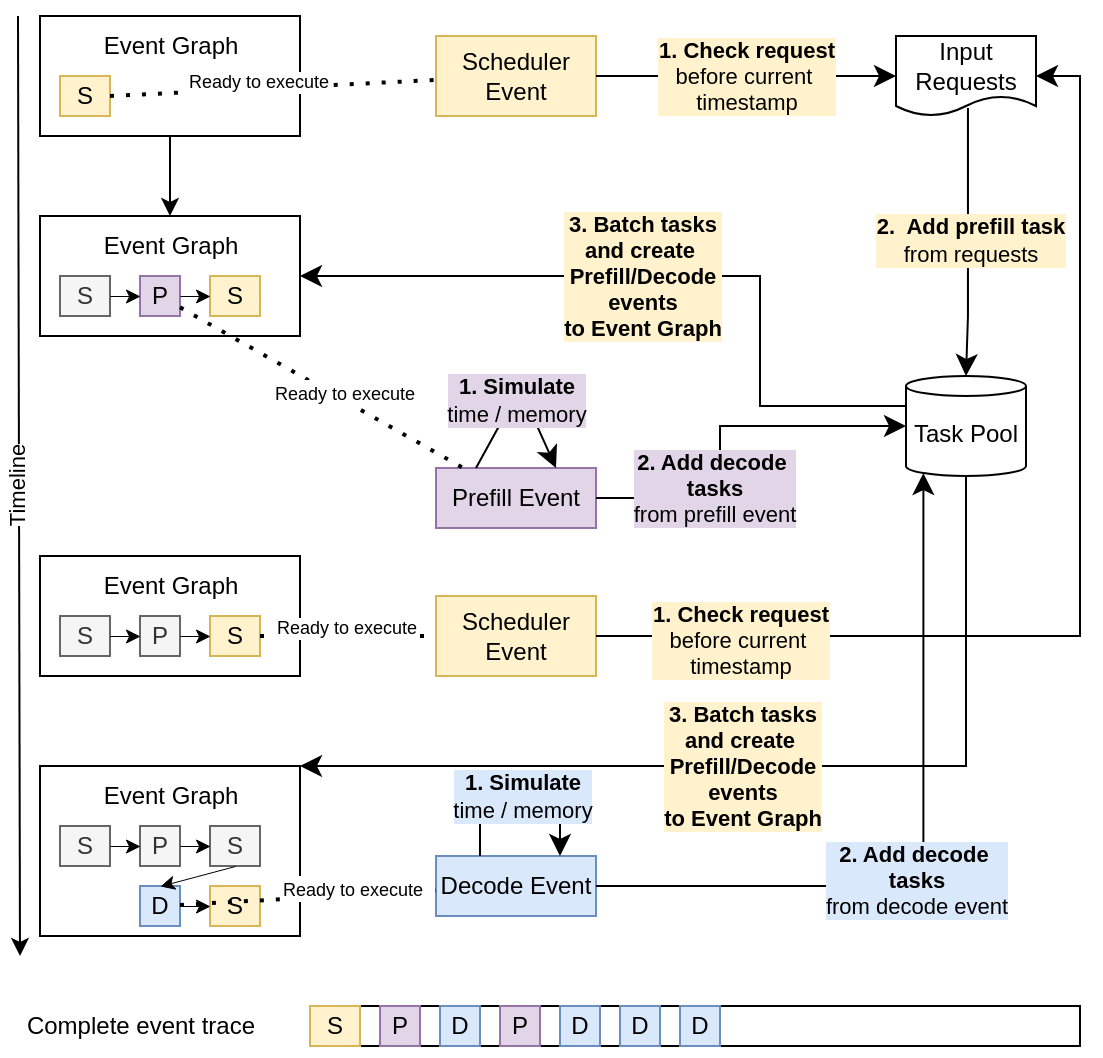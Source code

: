 <mxfile>
    <diagram id="5hCwmCQ1yURicK9kzqUY" name="第 1 页">
        <mxGraphModel dx="3225" dy="1046" grid="1" gridSize="10" guides="1" tooltips="1" connect="1" arrows="1" fold="1" page="1" pageScale="1" pageWidth="827" pageHeight="1169" math="0" shadow="0">
            <root>
                <mxCell id="0"/>
                <mxCell id="1" parent="0"/>
                <mxCell id="47" style="edgeStyle=none;html=1;exitX=0.5;exitY=1;exitDx=0;exitDy=0;" edge="1" parent="1" source="27" target="34">
                    <mxGeometry relative="1" as="geometry"/>
                </mxCell>
                <mxCell id="27" value="" style="rounded=0;whiteSpace=wrap;html=1;" vertex="1" parent="1">
                    <mxGeometry x="-220" y="150" width="130" height="60" as="geometry"/>
                </mxCell>
                <mxCell id="2" value="Decode Event" style="rounded=0;whiteSpace=wrap;html=1;fillColor=#dae8fc;strokeColor=#6c8ebf;" vertex="1" parent="1">
                    <mxGeometry x="-22" y="570" width="80" height="30" as="geometry"/>
                </mxCell>
                <mxCell id="3" value="Prefill Event" style="rounded=0;whiteSpace=wrap;html=1;fillColor=#e1d5e7;strokeColor=#9673a6;" vertex="1" parent="1">
                    <mxGeometry x="-22" y="376" width="80" height="30" as="geometry"/>
                </mxCell>
                <mxCell id="5" value="Scheduler&lt;div&gt;Event&lt;/div&gt;" style="rounded=0;whiteSpace=wrap;html=1;fillColor=#fff2cc;strokeColor=#d6b656;" vertex="1" parent="1">
                    <mxGeometry x="-22" y="160" width="80" height="40" as="geometry"/>
                </mxCell>
                <mxCell id="6" value="Input Requests" style="shape=document;whiteSpace=wrap;html=1;boundedLbl=1;size=0.25;" vertex="1" parent="1">
                    <mxGeometry x="208" y="160" width="70" height="40" as="geometry"/>
                </mxCell>
                <mxCell id="7" value="Task Pool" style="shape=cylinder3;whiteSpace=wrap;html=1;boundedLbl=1;backgroundOutline=1;size=5;" vertex="1" parent="1">
                    <mxGeometry x="213" y="330" width="60" height="50" as="geometry"/>
                </mxCell>
                <mxCell id="8" value="" style="rounded=0;whiteSpace=wrap;html=1;" vertex="1" parent="1">
                    <mxGeometry x="-85" y="645" width="385" height="20" as="geometry"/>
                </mxCell>
                <mxCell id="9" value="S" style="rounded=0;whiteSpace=wrap;html=1;fillColor=#fff2cc;strokeColor=#d6b656;" vertex="1" parent="1">
                    <mxGeometry x="-85" y="645" width="25" height="20" as="geometry"/>
                </mxCell>
                <mxCell id="10" value="P" style="rounded=0;whiteSpace=wrap;html=1;fillColor=#e1d5e7;strokeColor=#9673a6;" vertex="1" parent="1">
                    <mxGeometry x="-50" y="645" width="20" height="20" as="geometry"/>
                </mxCell>
                <mxCell id="11" value="D" style="rounded=0;whiteSpace=wrap;html=1;fillColor=#dae8fc;strokeColor=#6c8ebf;" vertex="1" parent="1">
                    <mxGeometry x="-20" y="645" width="20" height="20" as="geometry"/>
                </mxCell>
                <mxCell id="12" value="P" style="rounded=0;whiteSpace=wrap;html=1;fillColor=#e1d5e7;strokeColor=#9673a6;" vertex="1" parent="1">
                    <mxGeometry x="10" y="645" width="20" height="20" as="geometry"/>
                </mxCell>
                <mxCell id="13" value="D" style="rounded=0;whiteSpace=wrap;html=1;fillColor=#dae8fc;strokeColor=#6c8ebf;" vertex="1" parent="1">
                    <mxGeometry x="100" y="645" width="20" height="20" as="geometry"/>
                </mxCell>
                <mxCell id="14" value="D" style="rounded=0;whiteSpace=wrap;html=1;fillColor=#dae8fc;strokeColor=#6c8ebf;" vertex="1" parent="1">
                    <mxGeometry x="70" y="645" width="20" height="20" as="geometry"/>
                </mxCell>
                <mxCell id="15" value="D" style="rounded=0;whiteSpace=wrap;html=1;fillColor=#dae8fc;strokeColor=#6c8ebf;" vertex="1" parent="1">
                    <mxGeometry x="40" y="645" width="20" height="20" as="geometry"/>
                </mxCell>
                <mxCell id="17" value="" style="edgeStyle=elbowEdgeStyle;elbow=horizontal;endArrow=classic;html=1;curved=0;rounded=0;endSize=8;startSize=8;exitX=1;exitY=0.5;exitDx=0;exitDy=0;entryX=0;entryY=0.5;entryDx=0;entryDy=0;" edge="1" parent="1" source="5" target="6">
                    <mxGeometry width="50" height="50" relative="1" as="geometry">
                        <mxPoint x="448" y="340" as="sourcePoint"/>
                        <mxPoint x="498" y="290" as="targetPoint"/>
                        <Array as="points">
                            <mxPoint x="98" y="170"/>
                        </Array>
                    </mxGeometry>
                </mxCell>
                <mxCell id="18" value="&lt;b&gt;1. Check request&lt;/b&gt;&lt;div&gt;before current&amp;nbsp;&lt;/div&gt;&lt;div&gt;timestamp&lt;/div&gt;" style="edgeLabel;html=1;align=center;verticalAlign=middle;resizable=0;points=[];labelBackgroundColor=light-dark(#fff2cc, #ededed);" vertex="1" connectable="0" parent="17">
                    <mxGeometry x="0.085" y="1" relative="1" as="geometry">
                        <mxPoint x="-7" y="1" as="offset"/>
                    </mxGeometry>
                </mxCell>
                <mxCell id="20" value="" style="edgeStyle=elbowEdgeStyle;elbow=vertical;endArrow=classic;html=1;curved=0;rounded=0;endSize=8;startSize=8;exitX=0.514;exitY=0.9;exitDx=0;exitDy=0;entryX=0.5;entryY=0;entryDx=0;entryDy=0;entryPerimeter=0;exitPerimeter=0;" edge="1" parent="1" source="6" target="7">
                    <mxGeometry width="50" height="50" relative="1" as="geometry">
                        <mxPoint x="213" y="470" as="sourcePoint"/>
                        <mxPoint x="218" y="270" as="targetPoint"/>
                        <Array as="points">
                            <mxPoint x="248" y="300"/>
                        </Array>
                    </mxGeometry>
                </mxCell>
                <mxCell id="21" value="&lt;b&gt;2.&amp;nbsp; Add prefill task&lt;/b&gt;&lt;div&gt;from requests&lt;/div&gt;" style="edgeLabel;html=1;align=center;verticalAlign=middle;resizable=0;points=[];labelBackgroundColor=light-dark(#fff2cc, #ededed);" vertex="1" connectable="0" parent="20">
                    <mxGeometry x="0.085" y="1" relative="1" as="geometry">
                        <mxPoint y="-7" as="offset"/>
                    </mxGeometry>
                </mxCell>
                <mxCell id="22" value="" style="edgeStyle=elbowEdgeStyle;elbow=horizontal;endArrow=classic;html=1;curved=0;rounded=0;endSize=8;startSize=8;exitX=0;exitY=0;exitDx=0;exitDy=15;exitPerimeter=0;" edge="1" parent="1" source="7">
                    <mxGeometry width="50" height="50" relative="1" as="geometry">
                        <mxPoint x="115" y="380" as="sourcePoint"/>
                        <mxPoint x="-90" y="280" as="targetPoint"/>
                        <Array as="points">
                            <mxPoint x="140" y="330"/>
                        </Array>
                    </mxGeometry>
                </mxCell>
                <mxCell id="23" value="&lt;b&gt;3. Batch tasks&lt;/b&gt;&lt;div&gt;&lt;b&gt;and create&amp;nbsp;&lt;/b&gt;&lt;/div&gt;&lt;div&gt;&lt;b&gt;Prefill/Decode&lt;/b&gt;&lt;/div&gt;&lt;div&gt;&lt;b&gt;events&lt;/b&gt;&lt;/div&gt;&lt;div&gt;&lt;b&gt;to Event Graph&lt;/b&gt;&lt;/div&gt;" style="edgeLabel;html=1;align=center;verticalAlign=middle;resizable=0;points=[];labelBackgroundColor=light-dark(#fff2cc, #ededed);" vertex="1" connectable="0" parent="22">
                    <mxGeometry x="0.085" y="1" relative="1" as="geometry">
                        <mxPoint x="2" y="-1" as="offset"/>
                    </mxGeometry>
                </mxCell>
                <mxCell id="24" value="Complete event trace" style="text;html=1;align=center;verticalAlign=middle;resizable=0;points=[];autosize=1;strokeColor=none;fillColor=none;" vertex="1" parent="1">
                    <mxGeometry x="-240" y="640" width="140" height="30" as="geometry"/>
                </mxCell>
                <mxCell id="25" value="S" style="rounded=0;whiteSpace=wrap;html=1;fillColor=#fff2cc;strokeColor=#d6b656;" vertex="1" parent="1">
                    <mxGeometry x="-210" y="180" width="25" height="20" as="geometry"/>
                </mxCell>
                <mxCell id="29" value="Event Graph" style="text;html=1;align=center;verticalAlign=middle;resizable=0;points=[];autosize=1;strokeColor=none;fillColor=none;" vertex="1" parent="1">
                    <mxGeometry x="-200" y="150" width="90" height="30" as="geometry"/>
                </mxCell>
                <mxCell id="30" value="" style="endArrow=none;dashed=1;html=1;dashPattern=1 3;strokeWidth=2;exitX=1;exitY=0.5;exitDx=0;exitDy=0;" edge="1" parent="1" source="25" target="5">
                    <mxGeometry width="50" height="50" relative="1" as="geometry">
                        <mxPoint x="340" y="340" as="sourcePoint"/>
                        <mxPoint x="390" y="290" as="targetPoint"/>
                    </mxGeometry>
                </mxCell>
                <mxCell id="44" value="Ready to execute" style="edgeLabel;html=1;align=center;verticalAlign=middle;resizable=0;points=[];fontSize=9;" vertex="1" connectable="0" parent="30">
                    <mxGeometry x="-0.185" relative="1" as="geometry">
                        <mxPoint x="7" y="-4" as="offset"/>
                    </mxGeometry>
                </mxCell>
                <mxCell id="34" value="" style="rounded=0;whiteSpace=wrap;html=1;" vertex="1" parent="1">
                    <mxGeometry x="-220" y="250" width="130" height="60" as="geometry"/>
                </mxCell>
                <mxCell id="35" value="S" style="rounded=0;whiteSpace=wrap;html=1;fillColor=#f5f5f5;strokeColor=#666666;fontColor=#333333;" vertex="1" parent="1">
                    <mxGeometry x="-210" y="280" width="25" height="20" as="geometry"/>
                </mxCell>
                <mxCell id="36" value="Event Graph" style="text;html=1;align=center;verticalAlign=middle;resizable=0;points=[];autosize=1;strokeColor=none;fillColor=none;" vertex="1" parent="1">
                    <mxGeometry x="-200" y="250" width="90" height="30" as="geometry"/>
                </mxCell>
                <mxCell id="38" value="P" style="rounded=0;whiteSpace=wrap;html=1;fillColor=#e1d5e7;strokeColor=#9673a6;" vertex="1" parent="1">
                    <mxGeometry x="-170" y="280" width="20" height="20" as="geometry"/>
                </mxCell>
                <mxCell id="39" value="S" style="rounded=0;whiteSpace=wrap;html=1;fillColor=#fff2cc;strokeColor=#d6b656;" vertex="1" parent="1">
                    <mxGeometry x="-135" y="280" width="25" height="20" as="geometry"/>
                </mxCell>
                <mxCell id="40" value="" style="endArrow=classic;html=1;exitX=1;exitY=0.5;exitDx=0;exitDy=0;strokeWidth=0.5;" edge="1" parent="1" source="35">
                    <mxGeometry width="50" height="50" relative="1" as="geometry">
                        <mxPoint x="220" y="340" as="sourcePoint"/>
                        <mxPoint x="-170" y="290" as="targetPoint"/>
                        <Array as="points"/>
                    </mxGeometry>
                </mxCell>
                <mxCell id="41" value="" style="endArrow=classic;html=1;exitX=1;exitY=0.5;exitDx=0;exitDy=0;strokeWidth=0.5;entryX=0;entryY=0.5;entryDx=0;entryDy=0;" edge="1" parent="1" source="38" target="39">
                    <mxGeometry width="50" height="50" relative="1" as="geometry">
                        <mxPoint x="-175" y="300" as="sourcePoint"/>
                        <mxPoint x="-160" y="300" as="targetPoint"/>
                        <Array as="points"/>
                    </mxGeometry>
                </mxCell>
                <mxCell id="43" value="" style="endArrow=none;dashed=1;html=1;dashPattern=1 3;strokeWidth=2;" edge="1" parent="1" source="38" target="3">
                    <mxGeometry width="50" height="50" relative="1" as="geometry">
                        <mxPoint x="-175" y="200" as="sourcePoint"/>
                        <mxPoint x="-70" y="193" as="targetPoint"/>
                    </mxGeometry>
                </mxCell>
                <mxCell id="45" value="&lt;span style=&quot;color: rgb(0, 0, 0); font-size: 9px;&quot;&gt;Ready to execute&lt;/span&gt;" style="edgeLabel;html=1;align=center;verticalAlign=middle;resizable=0;points=[];" vertex="1" connectable="0" parent="43">
                    <mxGeometry x="0.122" y="4" relative="1" as="geometry">
                        <mxPoint as="offset"/>
                    </mxGeometry>
                </mxCell>
                <mxCell id="48" value="" style="edgeStyle=none;orthogonalLoop=1;jettySize=auto;html=1;" edge="1" parent="1">
                    <mxGeometry width="100" relative="1" as="geometry">
                        <mxPoint x="-231" y="150" as="sourcePoint"/>
                        <mxPoint x="-230" y="620" as="targetPoint"/>
                        <Array as="points"/>
                    </mxGeometry>
                </mxCell>
                <mxCell id="49" value="Timeline" style="edgeLabel;html=1;align=center;verticalAlign=middle;resizable=0;points=[];rotation=-90;" vertex="1" connectable="0" parent="48">
                    <mxGeometry x="0.002" y="-1" relative="1" as="geometry">
                        <mxPoint as="offset"/>
                    </mxGeometry>
                </mxCell>
                <mxCell id="50" value="" style="edgeStyle=elbowEdgeStyle;elbow=horizontal;endArrow=classic;html=1;curved=0;rounded=0;endSize=8;startSize=8;entryX=0;entryY=0.5;entryDx=0;entryDy=0;entryPerimeter=0;exitX=1;exitY=0.5;exitDx=0;exitDy=0;" edge="1" parent="1" source="3" target="7">
                    <mxGeometry width="50" height="50" relative="1" as="geometry">
                        <mxPoint x="60" y="385" as="sourcePoint"/>
                        <mxPoint x="-80" y="290" as="targetPoint"/>
                        <Array as="points">
                            <mxPoint x="120" y="380"/>
                        </Array>
                    </mxGeometry>
                </mxCell>
                <mxCell id="51" value="&lt;b&gt;2. Add decode&amp;nbsp;&lt;/b&gt;&lt;div&gt;&lt;b&gt;tasks&lt;/b&gt;&lt;/div&gt;&lt;div&gt;from prefill event&lt;/div&gt;" style="edgeLabel;html=1;align=center;verticalAlign=middle;resizable=0;points=[];labelBackgroundColor=light-dark(#e1d5e7, #ededed);" vertex="1" connectable="0" parent="50">
                    <mxGeometry x="0.085" y="1" relative="1" as="geometry">
                        <mxPoint x="-9" y="32" as="offset"/>
                    </mxGeometry>
                </mxCell>
                <mxCell id="52" value="" style="rounded=0;whiteSpace=wrap;html=1;" vertex="1" parent="1">
                    <mxGeometry x="-220" y="420" width="130" height="60" as="geometry"/>
                </mxCell>
                <mxCell id="53" value="S" style="rounded=0;whiteSpace=wrap;html=1;fillColor=#f5f5f5;strokeColor=#666666;fontColor=#333333;" vertex="1" parent="1">
                    <mxGeometry x="-210" y="450" width="25" height="20" as="geometry"/>
                </mxCell>
                <mxCell id="54" value="Event Graph" style="text;html=1;align=center;verticalAlign=middle;resizable=0;points=[];autosize=1;strokeColor=none;fillColor=none;" vertex="1" parent="1">
                    <mxGeometry x="-200" y="420" width="90" height="30" as="geometry"/>
                </mxCell>
                <mxCell id="55" value="P" style="rounded=0;whiteSpace=wrap;html=1;fillColor=#f5f5f5;strokeColor=#666666;fontColor=#333333;" vertex="1" parent="1">
                    <mxGeometry x="-170" y="450" width="20" height="20" as="geometry"/>
                </mxCell>
                <mxCell id="56" value="S" style="rounded=0;whiteSpace=wrap;html=1;fillColor=#fff2cc;strokeColor=#d6b656;" vertex="1" parent="1">
                    <mxGeometry x="-135" y="450" width="25" height="20" as="geometry"/>
                </mxCell>
                <mxCell id="57" value="" style="endArrow=classic;html=1;exitX=1;exitY=0.5;exitDx=0;exitDy=0;strokeWidth=0.5;" edge="1" parent="1" source="53">
                    <mxGeometry width="50" height="50" relative="1" as="geometry">
                        <mxPoint x="220" y="510" as="sourcePoint"/>
                        <mxPoint x="-170" y="460" as="targetPoint"/>
                        <Array as="points"/>
                    </mxGeometry>
                </mxCell>
                <mxCell id="58" value="" style="endArrow=classic;html=1;exitX=1;exitY=0.5;exitDx=0;exitDy=0;strokeWidth=0.5;entryX=0;entryY=0.5;entryDx=0;entryDy=0;" edge="1" parent="1" source="55" target="56">
                    <mxGeometry width="50" height="50" relative="1" as="geometry">
                        <mxPoint x="-175" y="470" as="sourcePoint"/>
                        <mxPoint x="-160" y="470" as="targetPoint"/>
                        <Array as="points"/>
                    </mxGeometry>
                </mxCell>
                <mxCell id="60" value="" style="edgeStyle=elbowEdgeStyle;endArrow=classic;html=1;rounded=0;endSize=8;startSize=8;entryX=0.75;entryY=0;entryDx=0;entryDy=0;exitX=0.25;exitY=0;exitDx=0;exitDy=0;elbow=vertical;" edge="1" parent="1" source="3" target="3">
                    <mxGeometry width="50" height="50" relative="1" as="geometry">
                        <mxPoint x="-2.0" y="346" as="sourcePoint"/>
                        <mxPoint x="38.0" y="346" as="targetPoint"/>
                        <Array as="points">
                            <mxPoint x="20" y="336"/>
                        </Array>
                    </mxGeometry>
                </mxCell>
                <mxCell id="61" value="&lt;b&gt;1. Simulate&lt;/b&gt;&lt;div&gt;time / memory&lt;/div&gt;" style="edgeLabel;html=1;align=center;verticalAlign=middle;resizable=0;points=[];labelBackgroundColor=light-dark(#e1d5e7, #ededed);" vertex="1" connectable="0" parent="60">
                    <mxGeometry x="0.085" y="1" relative="1" as="geometry">
                        <mxPoint x="-4" y="4" as="offset"/>
                    </mxGeometry>
                </mxCell>
                <mxCell id="62" value="Scheduler&lt;div&gt;Event&lt;/div&gt;" style="rounded=0;whiteSpace=wrap;html=1;fillColor=#fff2cc;strokeColor=#d6b656;" vertex="1" parent="1">
                    <mxGeometry x="-22" y="440" width="80" height="40" as="geometry"/>
                </mxCell>
                <mxCell id="63" value="" style="endArrow=none;dashed=1;html=1;dashPattern=1 3;strokeWidth=2;" edge="1" parent="1" target="62" source="56">
                    <mxGeometry width="50" height="50" relative="1" as="geometry">
                        <mxPoint x="-185" y="470" as="sourcePoint"/>
                        <mxPoint x="390" y="570" as="targetPoint"/>
                    </mxGeometry>
                </mxCell>
                <mxCell id="64" value="Ready to execute" style="edgeLabel;html=1;align=center;verticalAlign=middle;resizable=0;points=[];fontSize=9;" vertex="1" connectable="0" parent="63">
                    <mxGeometry x="-0.185" relative="1" as="geometry">
                        <mxPoint x="7" y="-4" as="offset"/>
                    </mxGeometry>
                </mxCell>
                <mxCell id="66" value="" style="edgeStyle=elbowEdgeStyle;elbow=horizontal;endArrow=classic;html=1;curved=0;rounded=0;endSize=8;startSize=8;entryX=1;entryY=0.5;entryDx=0;entryDy=0;" edge="1" parent="1" source="62" target="6">
                    <mxGeometry width="50" height="50" relative="1" as="geometry">
                        <mxPoint x="68" y="190" as="sourcePoint"/>
                        <mxPoint x="218" y="190" as="targetPoint"/>
                        <Array as="points">
                            <mxPoint x="300" y="320"/>
                        </Array>
                    </mxGeometry>
                </mxCell>
                <mxCell id="67" value="&lt;b&gt;1. Check request&lt;/b&gt;&lt;div&gt;before current&amp;nbsp;&lt;/div&gt;&lt;div&gt;timestamp&lt;/div&gt;" style="edgeLabel;html=1;align=center;verticalAlign=middle;resizable=0;points=[];labelBackgroundColor=light-dark(#fff2cc, #ededed);" vertex="1" connectable="0" parent="66">
                    <mxGeometry x="0.085" y="1" relative="1" as="geometry">
                        <mxPoint x="-169" y="55" as="offset"/>
                    </mxGeometry>
                </mxCell>
                <mxCell id="75" value="" style="rounded=0;whiteSpace=wrap;html=1;" vertex="1" parent="1">
                    <mxGeometry x="-220" y="525" width="130" height="85" as="geometry"/>
                </mxCell>
                <mxCell id="76" value="S" style="rounded=0;whiteSpace=wrap;html=1;fillColor=#f5f5f5;strokeColor=#666666;fontColor=#333333;" vertex="1" parent="1">
                    <mxGeometry x="-210" y="555" width="25" height="20" as="geometry"/>
                </mxCell>
                <mxCell id="77" value="Event Graph" style="text;html=1;align=center;verticalAlign=middle;resizable=0;points=[];autosize=1;strokeColor=none;fillColor=none;" vertex="1" parent="1">
                    <mxGeometry x="-200" y="525" width="90" height="30" as="geometry"/>
                </mxCell>
                <mxCell id="78" value="P" style="rounded=0;whiteSpace=wrap;html=1;fillColor=#f5f5f5;strokeColor=#666666;fontColor=#333333;" vertex="1" parent="1">
                    <mxGeometry x="-170" y="555" width="20" height="20" as="geometry"/>
                </mxCell>
                <mxCell id="79" value="S" style="rounded=0;whiteSpace=wrap;html=1;fillColor=#f5f5f5;strokeColor=#666666;fontColor=#333333;" vertex="1" parent="1">
                    <mxGeometry x="-135" y="555" width="25" height="20" as="geometry"/>
                </mxCell>
                <mxCell id="80" value="" style="endArrow=classic;html=1;exitX=1;exitY=0.5;exitDx=0;exitDy=0;strokeWidth=0.5;" edge="1" parent="1" source="76">
                    <mxGeometry width="50" height="50" relative="1" as="geometry">
                        <mxPoint x="220" y="615" as="sourcePoint"/>
                        <mxPoint x="-170" y="565" as="targetPoint"/>
                        <Array as="points"/>
                    </mxGeometry>
                </mxCell>
                <mxCell id="81" value="" style="endArrow=classic;html=1;exitX=1;exitY=0.5;exitDx=0;exitDy=0;strokeWidth=0.5;entryX=0;entryY=0.5;entryDx=0;entryDy=0;" edge="1" parent="1" source="78" target="79">
                    <mxGeometry width="50" height="50" relative="1" as="geometry">
                        <mxPoint x="-175" y="575" as="sourcePoint"/>
                        <mxPoint x="-160" y="575" as="targetPoint"/>
                        <Array as="points"/>
                    </mxGeometry>
                </mxCell>
                <mxCell id="82" value="" style="edgeStyle=elbowEdgeStyle;elbow=horizontal;endArrow=classic;html=1;curved=0;rounded=0;endSize=8;startSize=8;entryX=1;entryY=0;entryDx=0;entryDy=0;exitX=0.5;exitY=1;exitDx=0;exitDy=0;exitPerimeter=0;" edge="1" parent="1" source="7" target="75">
                    <mxGeometry width="50" height="50" relative="1" as="geometry">
                        <mxPoint x="223" y="355" as="sourcePoint"/>
                        <mxPoint x="-80" y="290" as="targetPoint"/>
                        <Array as="points">
                            <mxPoint x="243" y="470"/>
                        </Array>
                    </mxGeometry>
                </mxCell>
                <mxCell id="83" value="&lt;b&gt;3. Batch tasks&lt;/b&gt;&lt;div&gt;&lt;b&gt;and create&amp;nbsp;&lt;/b&gt;&lt;/div&gt;&lt;div&gt;&lt;b&gt;Prefill/Decode&lt;/b&gt;&lt;/div&gt;&lt;div&gt;&lt;b&gt;events&lt;/b&gt;&lt;/div&gt;&lt;div&gt;&lt;b&gt;to Event Graph&lt;/b&gt;&lt;/div&gt;" style="edgeLabel;html=1;align=center;verticalAlign=middle;resizable=0;points=[];labelBackgroundColor=light-dark(#fff2cc, #ededed);" vertex="1" connectable="0" parent="82">
                    <mxGeometry x="0.085" y="1" relative="1" as="geometry">
                        <mxPoint x="2" y="-1" as="offset"/>
                    </mxGeometry>
                </mxCell>
                <mxCell id="84" value="D" style="rounded=0;whiteSpace=wrap;html=1;fillColor=#dae8fc;strokeColor=#6c8ebf;" vertex="1" parent="1">
                    <mxGeometry x="-170" y="585" width="20" height="20" as="geometry"/>
                </mxCell>
                <mxCell id="85" value="S" style="rounded=0;whiteSpace=wrap;html=1;fillColor=#fff2cc;strokeColor=#d6b656;" vertex="1" parent="1">
                    <mxGeometry x="-135" y="585" width="25" height="20" as="geometry"/>
                </mxCell>
                <mxCell id="86" value="" style="endArrow=classic;html=1;exitX=0.5;exitY=1;exitDx=0;exitDy=0;strokeWidth=0.5;entryX=0.5;entryY=0;entryDx=0;entryDy=0;" edge="1" parent="1" source="79" target="84">
                    <mxGeometry width="50" height="50" relative="1" as="geometry">
                        <mxPoint x="-140" y="575" as="sourcePoint"/>
                        <mxPoint x="-125" y="575" as="targetPoint"/>
                        <Array as="points"/>
                    </mxGeometry>
                </mxCell>
                <mxCell id="87" value="" style="endArrow=classic;html=1;exitX=1;exitY=0.5;exitDx=0;exitDy=0;strokeWidth=0.5;entryX=0;entryY=0.5;entryDx=0;entryDy=0;" edge="1" parent="1" source="84" target="85">
                    <mxGeometry width="50" height="50" relative="1" as="geometry">
                        <mxPoint x="-119" y="585" as="sourcePoint"/>
                        <mxPoint x="-150" y="595" as="targetPoint"/>
                        <Array as="points"/>
                    </mxGeometry>
                </mxCell>
                <mxCell id="88" value="" style="endArrow=none;dashed=1;html=1;dashPattern=1 3;strokeWidth=2;" edge="1" parent="1" source="84" target="2">
                    <mxGeometry width="50" height="50" relative="1" as="geometry">
                        <mxPoint x="-140" y="306" as="sourcePoint"/>
                        <mxPoint x="2" y="386" as="targetPoint"/>
                    </mxGeometry>
                </mxCell>
                <mxCell id="89" value="&lt;span style=&quot;color: rgb(0, 0, 0); font-size: 9px;&quot;&gt;Ready to execute&lt;/span&gt;" style="edgeLabel;html=1;align=center;verticalAlign=middle;resizable=0;points=[];" vertex="1" connectable="0" parent="88">
                    <mxGeometry x="0.122" y="4" relative="1" as="geometry">
                        <mxPoint x="14" y="-1" as="offset"/>
                    </mxGeometry>
                </mxCell>
                <mxCell id="90" value="" style="edgeStyle=elbowEdgeStyle;endArrow=classic;html=1;rounded=0;endSize=8;startSize=8;entryX=0.75;entryY=0;entryDx=0;entryDy=0;exitX=0.25;exitY=0;exitDx=0;exitDy=0;elbow=vertical;" edge="1" parent="1">
                    <mxGeometry width="50" height="50" relative="1" as="geometry">
                        <mxPoint y="570" as="sourcePoint"/>
                        <mxPoint x="40" y="570" as="targetPoint"/>
                        <Array as="points">
                            <mxPoint x="22" y="530"/>
                        </Array>
                    </mxGeometry>
                </mxCell>
                <mxCell id="91" value="&lt;b&gt;1. Simulate&lt;/b&gt;&lt;div&gt;time / memory&lt;/div&gt;" style="edgeLabel;html=1;align=center;verticalAlign=middle;resizable=0;points=[];labelBackgroundColor=light-dark(#dae8fc, #ededed);" vertex="1" connectable="0" parent="90">
                    <mxGeometry x="0.085" y="1" relative="1" as="geometry">
                        <mxPoint x="-4" y="11" as="offset"/>
                    </mxGeometry>
                </mxCell>
                <mxCell id="92" value="" style="edgeStyle=orthogonalEdgeStyle;elbow=horizontal;endArrow=classic;html=1;rounded=0;endSize=8;startSize=8;entryX=0.145;entryY=1;entryDx=0;entryDy=-1.45;entryPerimeter=0;" edge="1" parent="1" source="2" target="7">
                    <mxGeometry width="50" height="50" relative="1" as="geometry">
                        <mxPoint x="68" y="401" as="sourcePoint"/>
                        <mxPoint x="223" y="365" as="targetPoint"/>
                    </mxGeometry>
                </mxCell>
                <mxCell id="93" value="&lt;b&gt;2. Add decode&amp;nbsp;&lt;/b&gt;&lt;div&gt;&lt;b&gt;tasks&lt;/b&gt;&lt;/div&gt;&lt;div&gt;from decode event&lt;/div&gt;" style="edgeLabel;html=1;align=center;verticalAlign=middle;resizable=0;points=[];labelBackgroundColor=light-dark(#dae8fc, #ededed);" vertex="1" connectable="0" parent="92">
                    <mxGeometry x="0.085" y="1" relative="1" as="geometry">
                        <mxPoint x="-3" y="34" as="offset"/>
                    </mxGeometry>
                </mxCell>
            </root>
        </mxGraphModel>
    </diagram>
</mxfile>